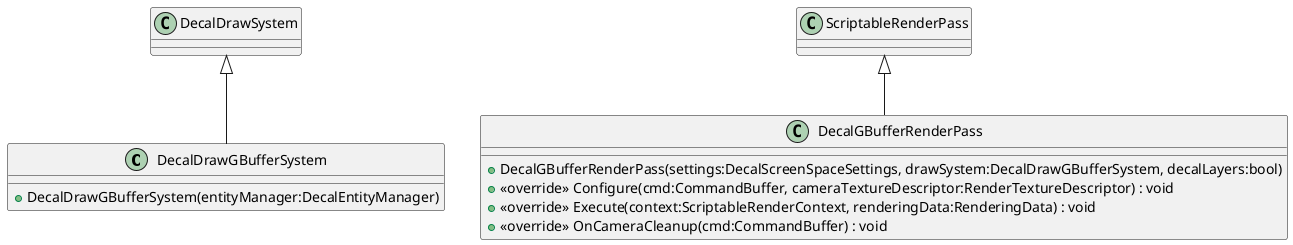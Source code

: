 @startuml
class DecalDrawGBufferSystem {
    + DecalDrawGBufferSystem(entityManager:DecalEntityManager)
}
class DecalGBufferRenderPass {
    + DecalGBufferRenderPass(settings:DecalScreenSpaceSettings, drawSystem:DecalDrawGBufferSystem, decalLayers:bool)
    + <<override>> Configure(cmd:CommandBuffer, cameraTextureDescriptor:RenderTextureDescriptor) : void
    + <<override>> Execute(context:ScriptableRenderContext, renderingData:RenderingData) : void
    + <<override>> OnCameraCleanup(cmd:CommandBuffer) : void
}
DecalDrawSystem <|-- DecalDrawGBufferSystem
ScriptableRenderPass <|-- DecalGBufferRenderPass
@enduml

